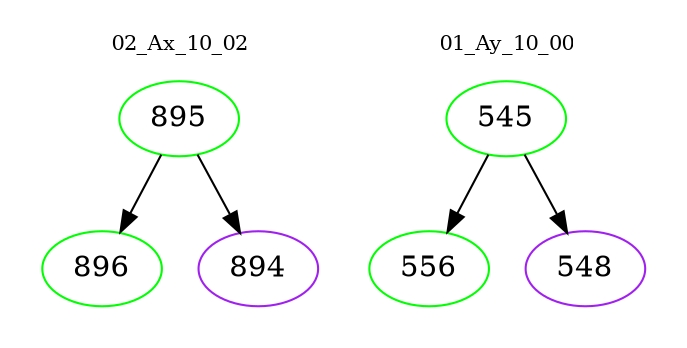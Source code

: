 digraph{
subgraph cluster_0 {
color = white
label = "02_Ax_10_02";
fontsize=10;
T0_895 [label="895", color="green"]
T0_895 -> T0_896 [color="black"]
T0_896 [label="896", color="green"]
T0_895 -> T0_894 [color="black"]
T0_894 [label="894", color="purple"]
}
subgraph cluster_1 {
color = white
label = "01_Ay_10_00";
fontsize=10;
T1_545 [label="545", color="green"]
T1_545 -> T1_556 [color="black"]
T1_556 [label="556", color="green"]
T1_545 -> T1_548 [color="black"]
T1_548 [label="548", color="purple"]
}
}
